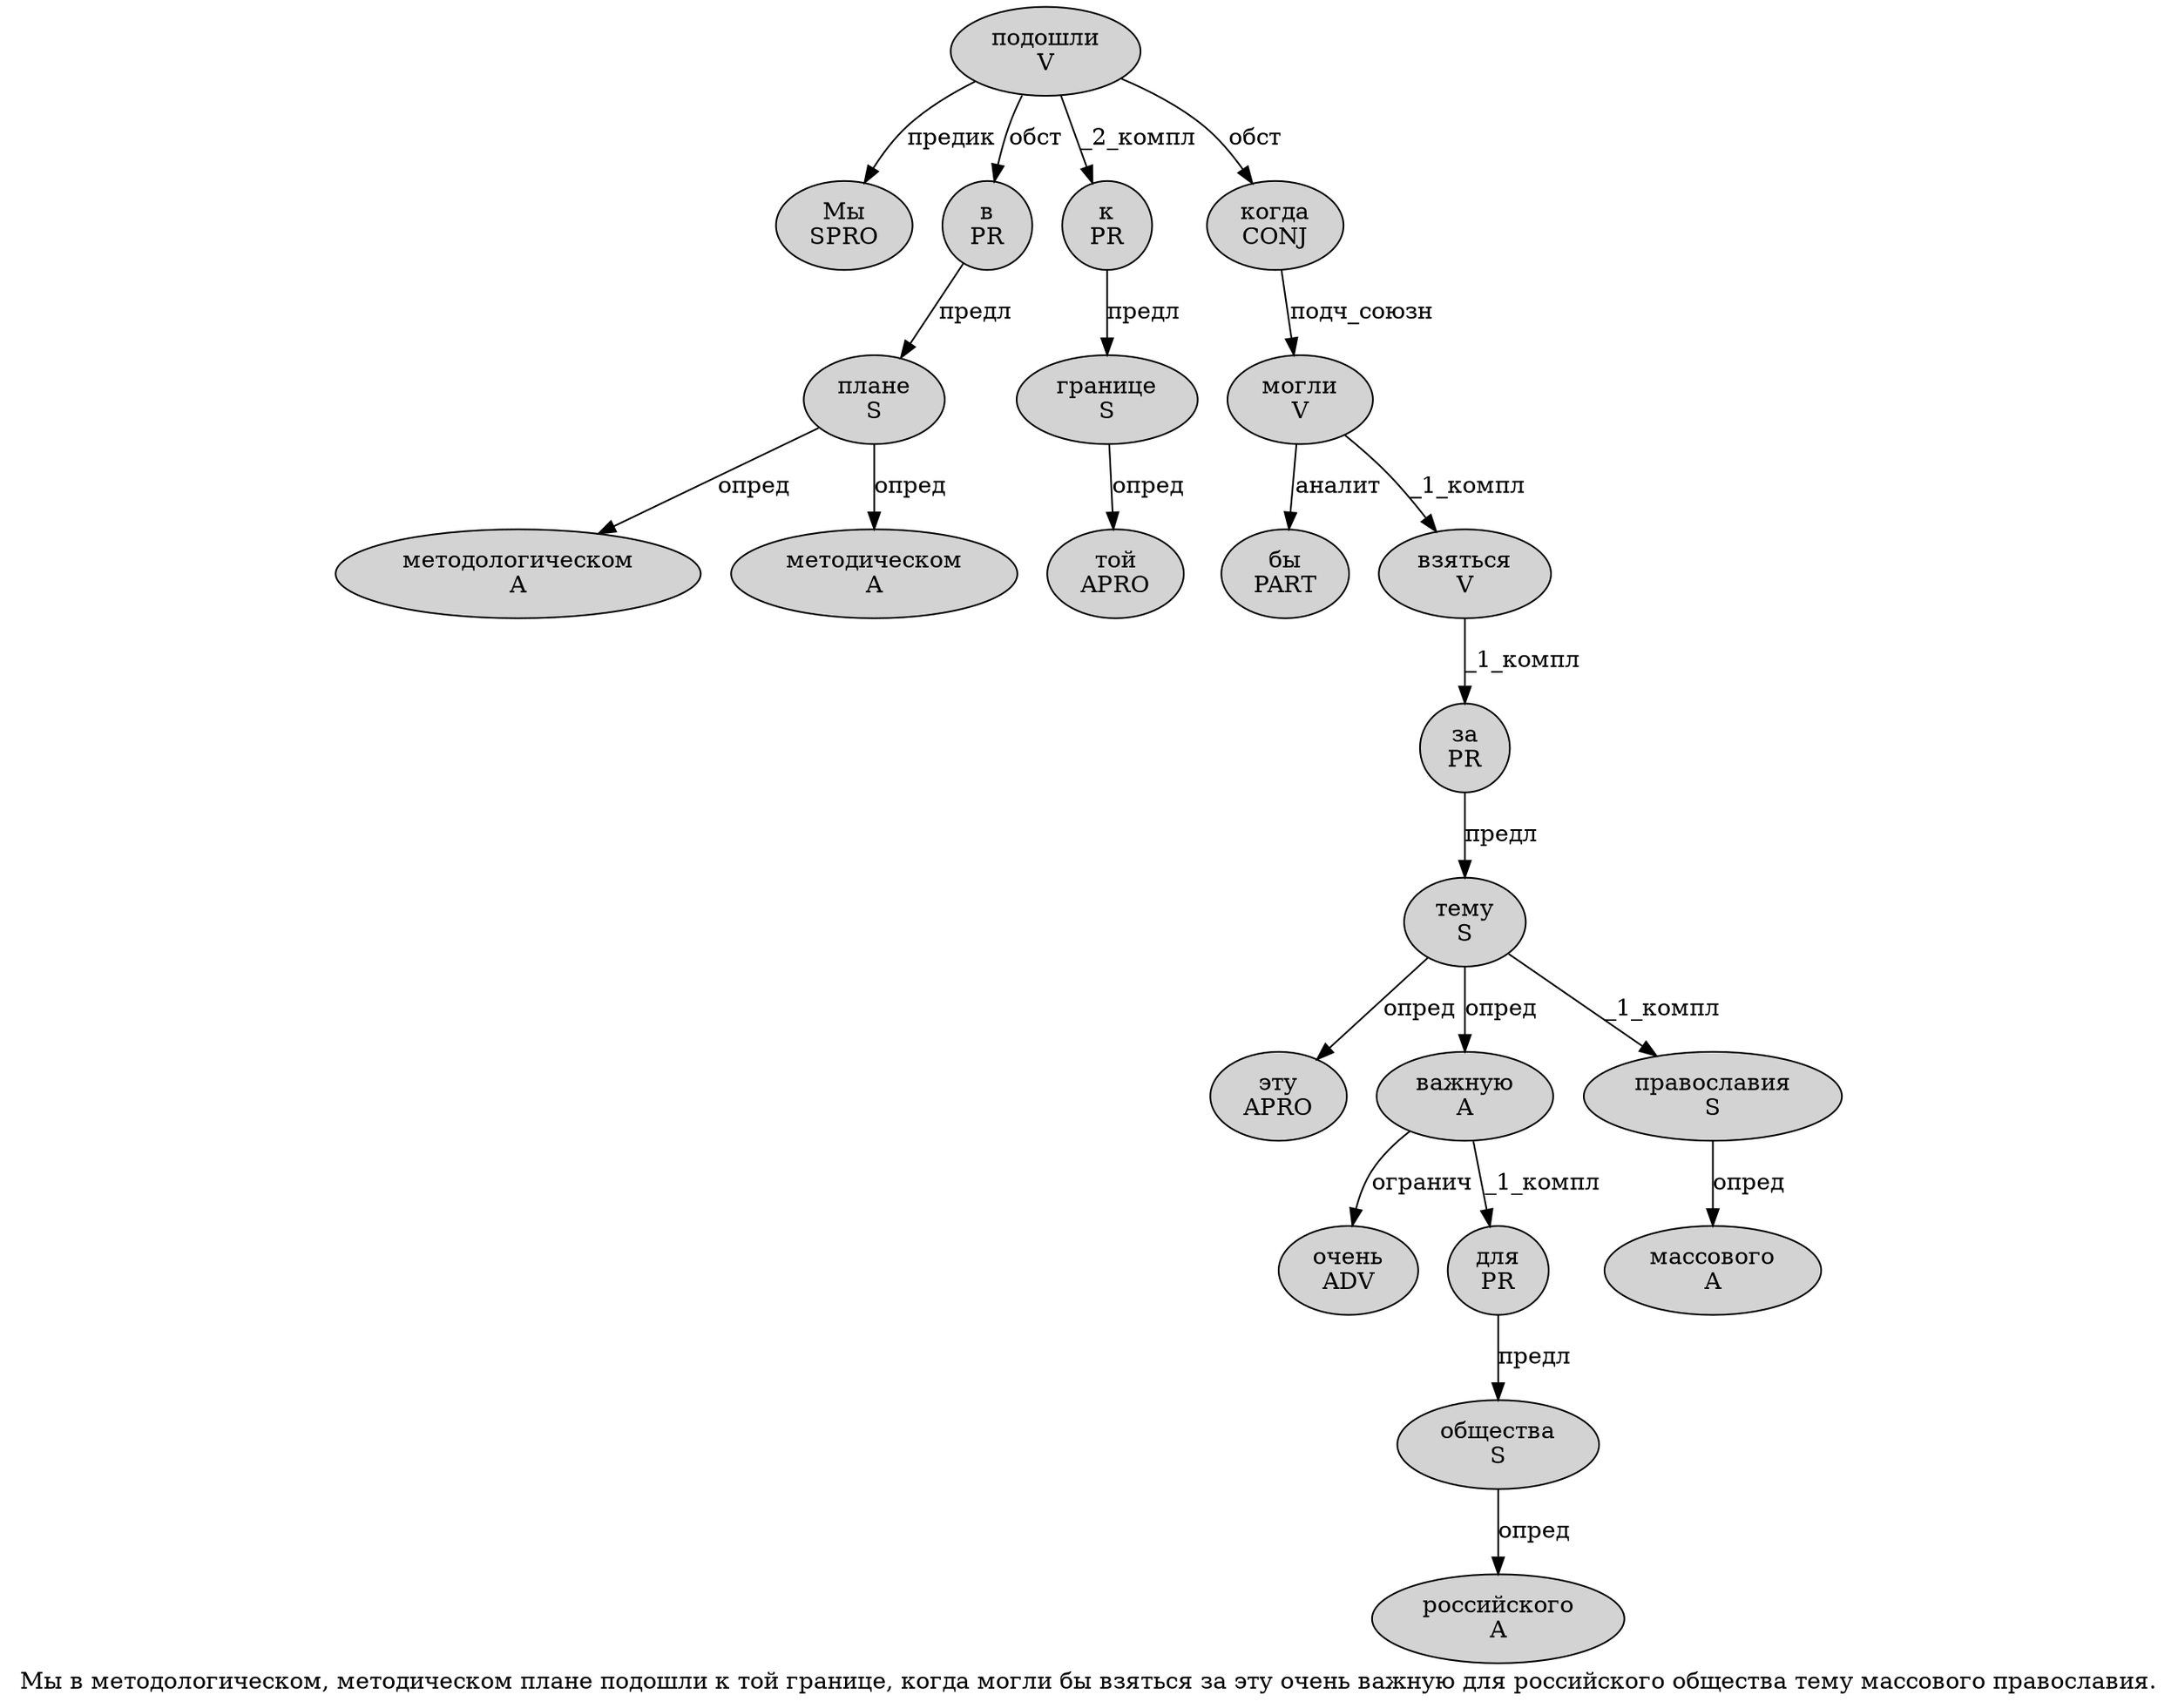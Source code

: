 digraph SENTENCE_169 {
	graph [label="Мы в методологическом, методическом плане подошли к той границе, когда могли бы взяться за эту очень важную для российского общества тему массового православия."]
	node [style=filled]
		0 [label="Мы
SPRO" color="" fillcolor=lightgray penwidth=1 shape=ellipse]
		1 [label="в
PR" color="" fillcolor=lightgray penwidth=1 shape=ellipse]
		2 [label="методологическом
A" color="" fillcolor=lightgray penwidth=1 shape=ellipse]
		4 [label="методическом
A" color="" fillcolor=lightgray penwidth=1 shape=ellipse]
		5 [label="плане
S" color="" fillcolor=lightgray penwidth=1 shape=ellipse]
		6 [label="подошли
V" color="" fillcolor=lightgray penwidth=1 shape=ellipse]
		7 [label="к
PR" color="" fillcolor=lightgray penwidth=1 shape=ellipse]
		8 [label="той
APRO" color="" fillcolor=lightgray penwidth=1 shape=ellipse]
		9 [label="границе
S" color="" fillcolor=lightgray penwidth=1 shape=ellipse]
		11 [label="когда
CONJ" color="" fillcolor=lightgray penwidth=1 shape=ellipse]
		12 [label="могли
V" color="" fillcolor=lightgray penwidth=1 shape=ellipse]
		13 [label="бы
PART" color="" fillcolor=lightgray penwidth=1 shape=ellipse]
		14 [label="взяться
V" color="" fillcolor=lightgray penwidth=1 shape=ellipse]
		15 [label="за
PR" color="" fillcolor=lightgray penwidth=1 shape=ellipse]
		16 [label="эту
APRO" color="" fillcolor=lightgray penwidth=1 shape=ellipse]
		17 [label="очень
ADV" color="" fillcolor=lightgray penwidth=1 shape=ellipse]
		18 [label="важную
A" color="" fillcolor=lightgray penwidth=1 shape=ellipse]
		19 [label="для
PR" color="" fillcolor=lightgray penwidth=1 shape=ellipse]
		20 [label="российского
A" color="" fillcolor=lightgray penwidth=1 shape=ellipse]
		21 [label="общества
S" color="" fillcolor=lightgray penwidth=1 shape=ellipse]
		22 [label="тему
S" color="" fillcolor=lightgray penwidth=1 shape=ellipse]
		23 [label="массового
A" color="" fillcolor=lightgray penwidth=1 shape=ellipse]
		24 [label="православия
S" color="" fillcolor=lightgray penwidth=1 shape=ellipse]
			9 -> 8 [label="опред"]
			5 -> 2 [label="опред"]
			5 -> 4 [label="опред"]
			19 -> 21 [label="предл"]
			14 -> 15 [label="_1_компл"]
			15 -> 22 [label="предл"]
			7 -> 9 [label="предл"]
			22 -> 16 [label="опред"]
			22 -> 18 [label="опред"]
			22 -> 24 [label="_1_компл"]
			12 -> 13 [label="аналит"]
			12 -> 14 [label="_1_компл"]
			11 -> 12 [label="подч_союзн"]
			1 -> 5 [label="предл"]
			21 -> 20 [label="опред"]
			18 -> 17 [label="огранич"]
			18 -> 19 [label="_1_компл"]
			6 -> 0 [label="предик"]
			6 -> 1 [label="обст"]
			6 -> 7 [label="_2_компл"]
			6 -> 11 [label="обст"]
			24 -> 23 [label="опред"]
}